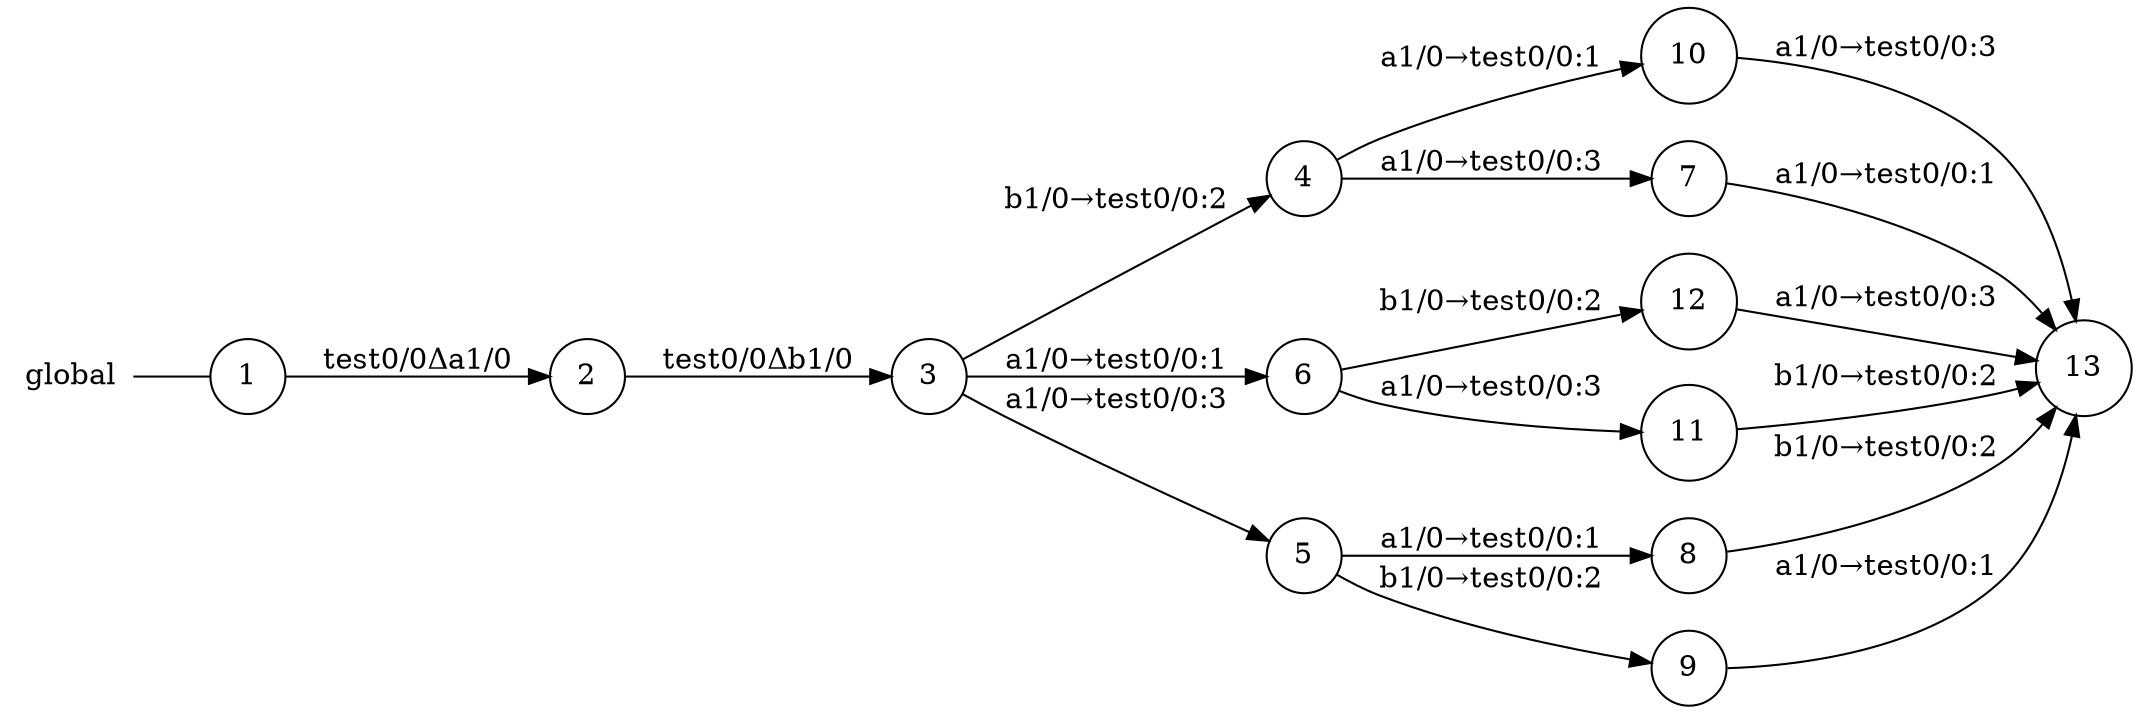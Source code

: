 digraph global {
	rankdir="LR";
	n_0 [label="global", shape="plaintext"];
	n_1 [id="15", shape=circle, label="4"];
	n_2 [id="12", shape=circle, label="8"];
	n_3 [id="11", shape=circle, label="9"];
	n_4 [id="17", shape=circle, label="6"];
	n_5 [id="14", shape=circle, label="10"];
	n_6 [id="6", shape=circle, label="3"];
	n_7 [id="13", shape=circle, label="12"];
	n_8 [id="10", shape=circle, label="11"];
	n_9 [id="1", shape=circle, label="1"];
	n_0 -> n_9 [arrowhead=none];
	n_10 [id="9", shape=circle, label="7"];
	n_11 [id="2", shape=circle, label="13"];
	n_12 [id="8", shape=circle, label="5"];
	n_13 [id="3", shape=circle, label="2"];

	n_7 -> n_11 [id="[$e|22]", label="a1/0→test0/0:3"];
	n_1 -> n_10 [id="[$e|0]", label="a1/0→test0/0:3"];
	n_10 -> n_11 [id="[$e|8]", label="a1/0→test0/0:1"];
	n_5 -> n_11 [id="[$e|19]", label="a1/0→test0/0:3"];
	n_3 -> n_11 [id="[$e|23]", label="a1/0→test0/0:1"];
	n_6 -> n_12 [id="[$e|7]", label="a1/0→test0/0:3"];
	n_6 -> n_1 [id="[$e|11]", label="b1/0→test0/0:2"];
	n_4 -> n_8 [id="[$e|1]", label="a1/0→test0/0:3"];
	n_1 -> n_5 [id="[$e|2]", label="a1/0→test0/0:1"];
	n_2 -> n_11 [id="[$e|20]", label="b1/0→test0/0:2"];
	n_12 -> n_2 [id="[$e|4]", label="a1/0→test0/0:1"];
	n_8 -> n_11 [id="[$e|21]", label="b1/0→test0/0:2"];
	n_4 -> n_7 [id="[$e|9]", label="b1/0→test0/0:2"];
	n_9 -> n_13 [id="[$e|6]", label="test0/0Δa1/0"];
	n_12 -> n_3 [id="[$e|13]", label="b1/0→test0/0:2"];
	n_6 -> n_4 [id="[$e|5]", label="a1/0→test0/0:1"];
	n_13 -> n_6 [id="[$e|16]", label="test0/0Δb1/0"];
}

